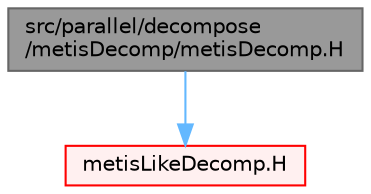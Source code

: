 digraph "src/parallel/decompose/metisDecomp/metisDecomp.H"
{
 // LATEX_PDF_SIZE
  bgcolor="transparent";
  edge [fontname=Helvetica,fontsize=10,labelfontname=Helvetica,labelfontsize=10];
  node [fontname=Helvetica,fontsize=10,shape=box,height=0.2,width=0.4];
  Node1 [id="Node000001",label="src/parallel/decompose\l/metisDecomp/metisDecomp.H",height=0.2,width=0.4,color="gray40", fillcolor="grey60", style="filled", fontcolor="black",tooltip=" "];
  Node1 -> Node2 [id="edge1_Node000001_Node000002",color="steelblue1",style="solid",tooltip=" "];
  Node2 [id="Node000002",label="metisLikeDecomp.H",height=0.2,width=0.4,color="red", fillcolor="#FFF0F0", style="filled",URL="$metisLikeDecomp_8H.html",tooltip=" "];
}
